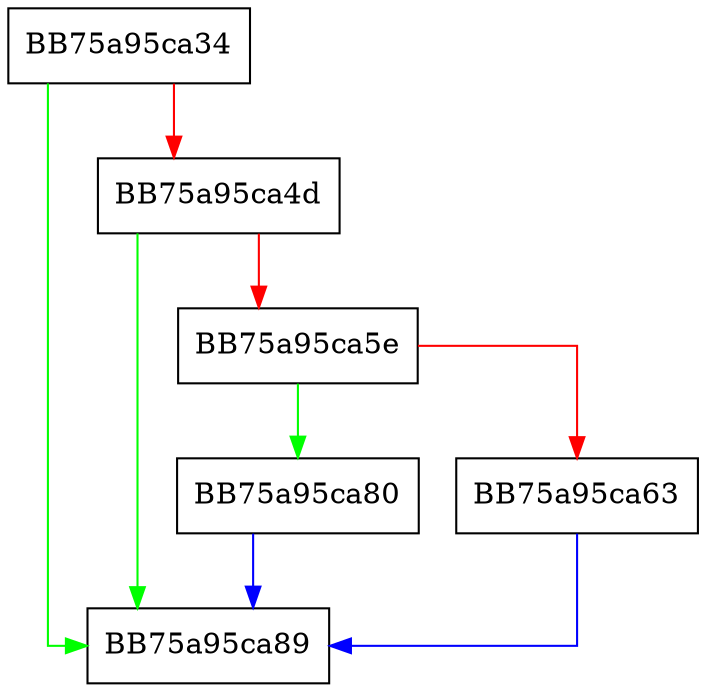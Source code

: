 digraph set_callback {
  node [shape="box"];
  graph [splines=ortho];
  BB75a95ca34 -> BB75a95ca89 [color="green"];
  BB75a95ca34 -> BB75a95ca4d [color="red"];
  BB75a95ca4d -> BB75a95ca89 [color="green"];
  BB75a95ca4d -> BB75a95ca5e [color="red"];
  BB75a95ca5e -> BB75a95ca80 [color="green"];
  BB75a95ca5e -> BB75a95ca63 [color="red"];
  BB75a95ca63 -> BB75a95ca89 [color="blue"];
  BB75a95ca80 -> BB75a95ca89 [color="blue"];
}
